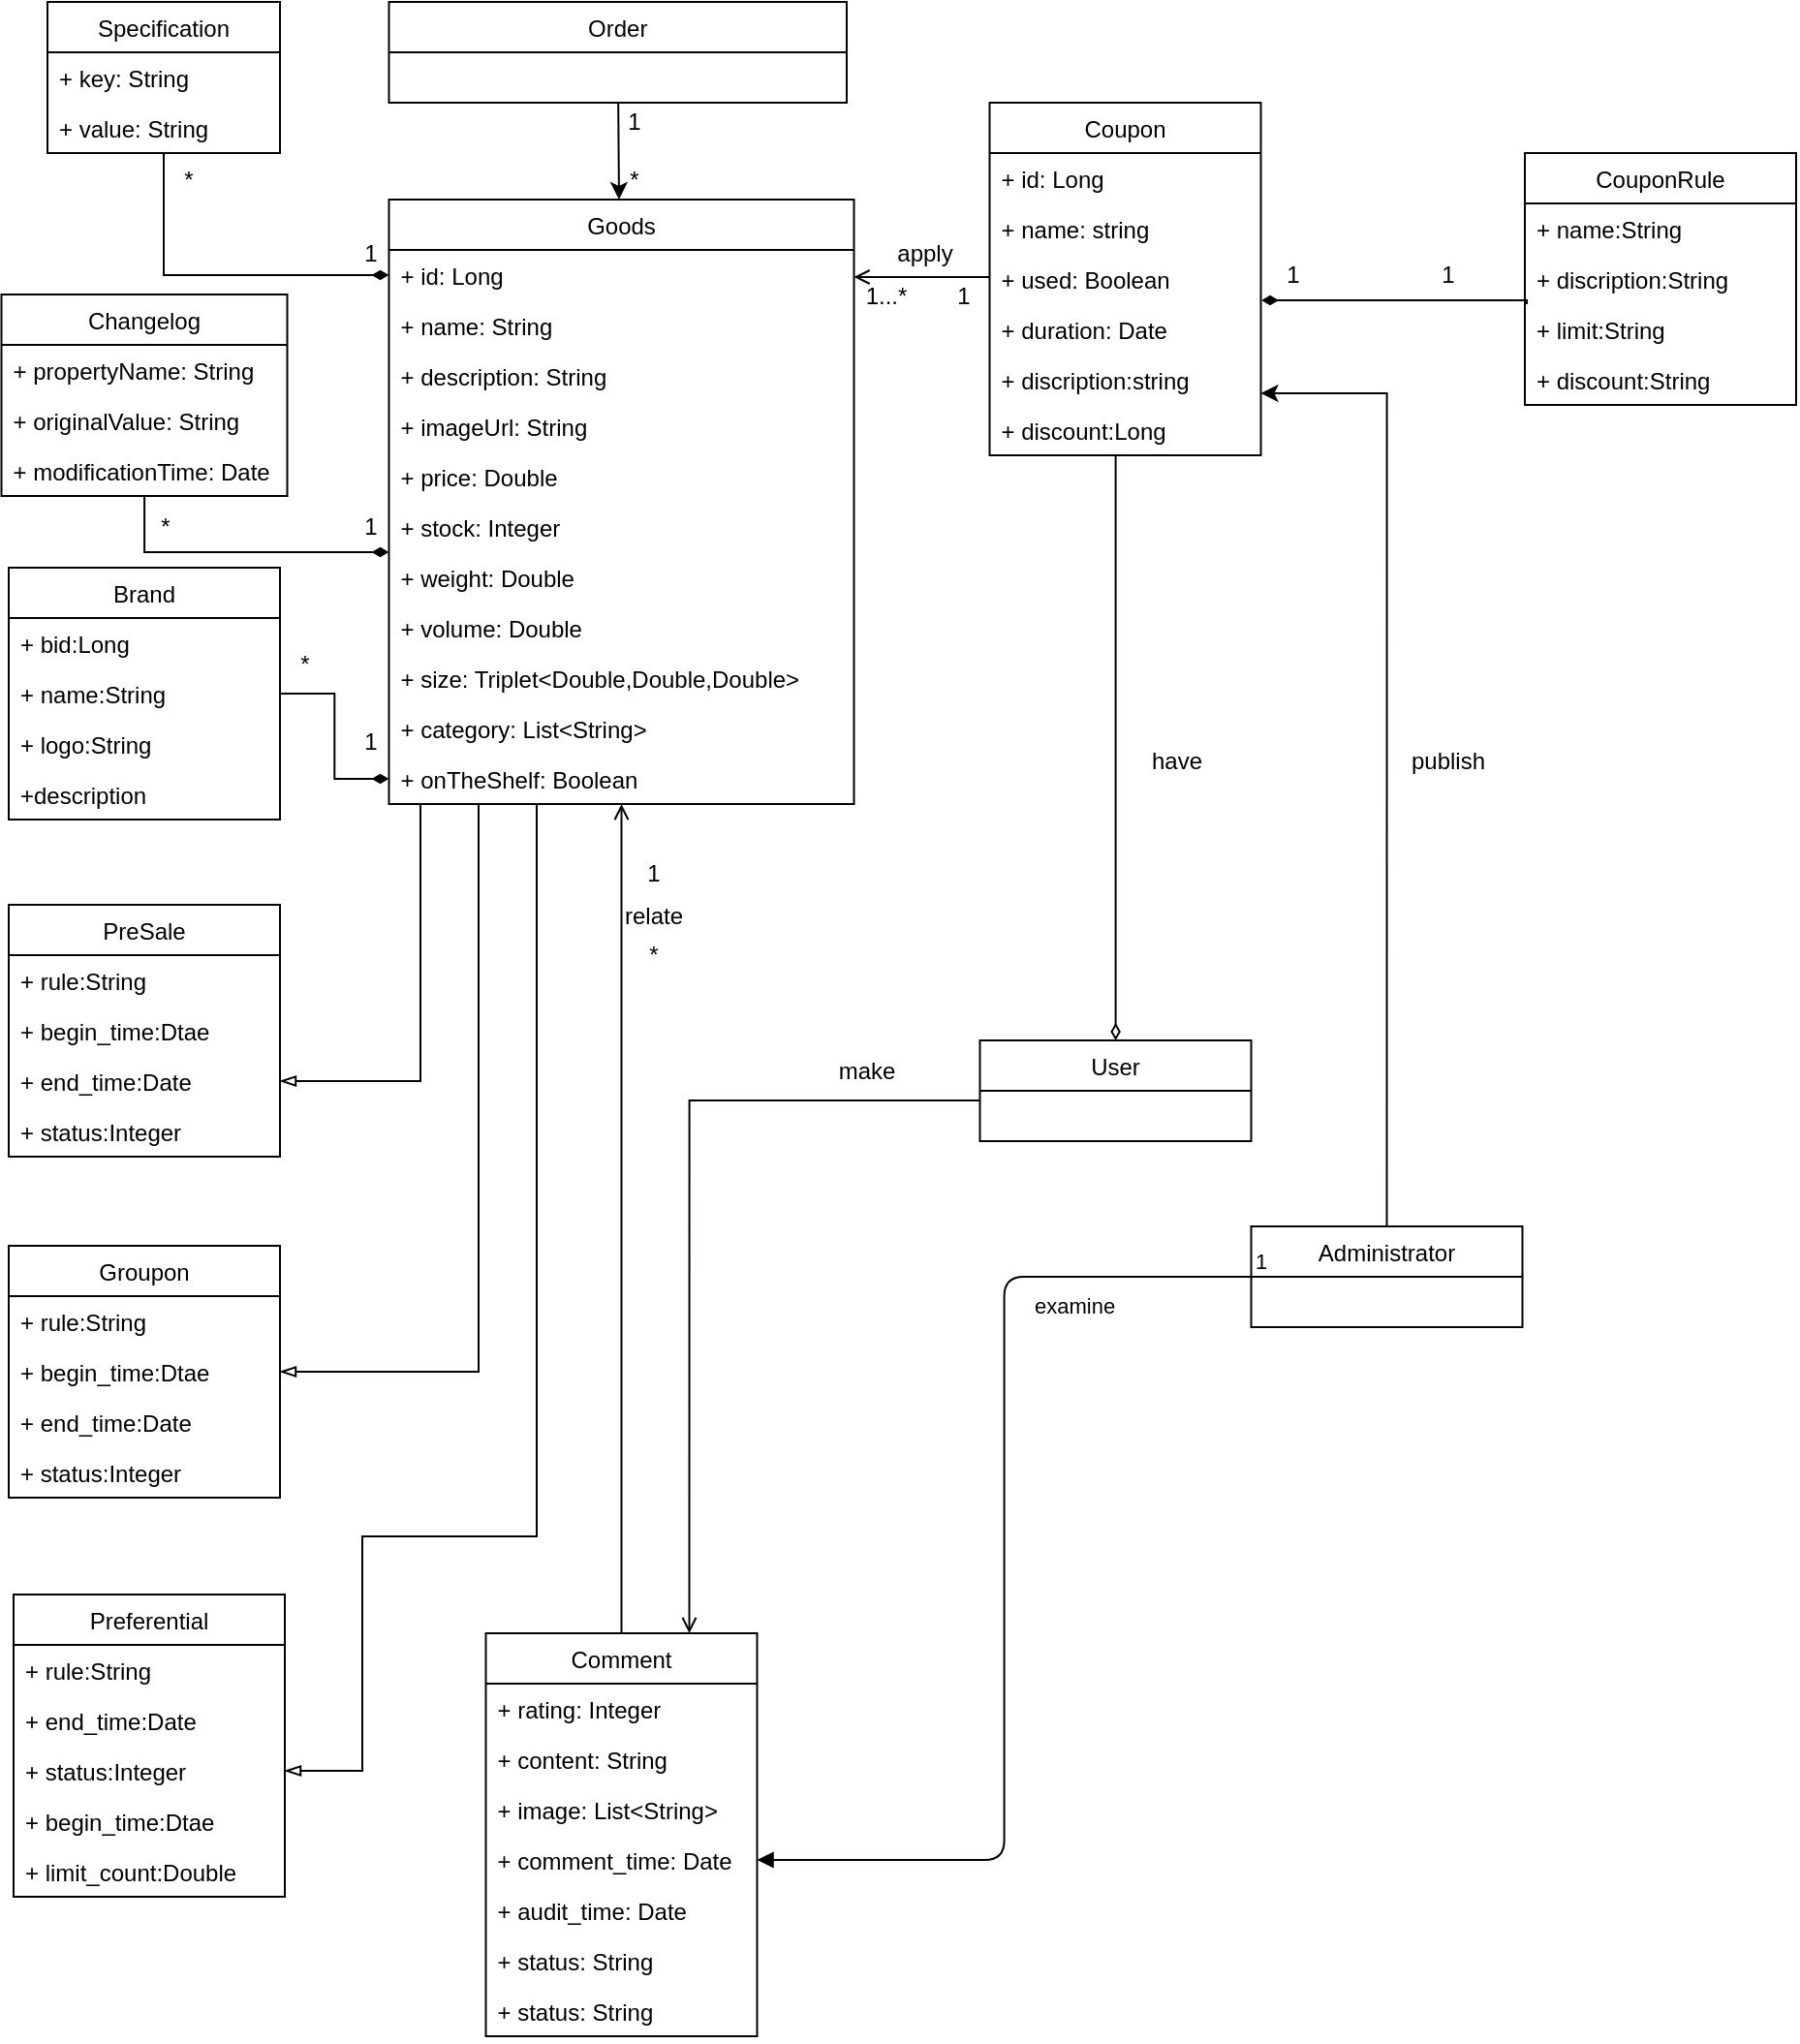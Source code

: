 <mxfile version="13.7.7" type="github">
  <diagram id="SMZDa7VKPdT4Ol9t52v7" name="Page-1">
    <mxGraphModel dx="1221" dy="691" grid="1" gridSize="10" guides="1" tooltips="1" connect="1" arrows="1" fold="1" page="1" pageScale="1" pageWidth="850" pageHeight="1100" math="0" shadow="0">
      <root>
        <mxCell id="0" />
        <mxCell id="1" parent="0" />
        <mxCell id="rCrtK8iGYtM6v42GK8HZ-14" style="edgeStyle=orthogonalEdgeStyle;rounded=0;orthogonalLoop=1;jettySize=auto;html=1;endArrow=diamondThin;endFill=1;" parent="1" source="rCrtK8iGYtM6v42GK8HZ-10" target="rCrtK8iGYtM6v42GK8HZ-1" edge="1">
          <mxGeometry relative="1" as="geometry">
            <Array as="points">
              <mxPoint x="233.75" y="149" />
              <mxPoint x="233.75" y="149" />
            </Array>
          </mxGeometry>
        </mxCell>
        <mxCell id="rCrtK8iGYtM6v42GK8HZ-21" style="edgeStyle=orthogonalEdgeStyle;rounded=0;orthogonalLoop=1;jettySize=auto;html=1;endArrow=diamondThin;endFill=1;" parent="1" source="rCrtK8iGYtM6v42GK8HZ-17" target="rCrtK8iGYtM6v42GK8HZ-1" edge="1">
          <mxGeometry relative="1" as="geometry">
            <Array as="points">
              <mxPoint x="233.75" y="292" />
              <mxPoint x="233.75" y="292" />
            </Array>
          </mxGeometry>
        </mxCell>
        <mxCell id="rCrtK8iGYtM6v42GK8HZ-52" style="edgeStyle=orthogonalEdgeStyle;rounded=0;orthogonalLoop=1;jettySize=auto;html=1;endArrow=none;endFill=0;startArrow=open;startFill=0;" parent="1" source="rCrtK8iGYtM6v42GK8HZ-1" target="rCrtK8iGYtM6v42GK8HZ-48" edge="1">
          <mxGeometry relative="1" as="geometry" />
        </mxCell>
        <mxCell id="rCrtK8iGYtM6v42GK8HZ-67" style="edgeStyle=orthogonalEdgeStyle;rounded=0;orthogonalLoop=1;jettySize=auto;html=1;endArrow=none;endFill=0;startArrow=open;startFill=0;" parent="1" source="rCrtK8iGYtM6v42GK8HZ-1" target="rCrtK8iGYtM6v42GK8HZ-63" edge="1">
          <mxGeometry relative="1" as="geometry">
            <Array as="points">
              <mxPoint x="530" y="150" />
              <mxPoint x="530" y="150" />
            </Array>
          </mxGeometry>
        </mxCell>
        <mxCell id="rCrtK8iGYtM6v42GK8HZ-54" style="edgeStyle=orthogonalEdgeStyle;rounded=0;orthogonalLoop=1;jettySize=auto;html=1;endArrow=open;endFill=0;entryX=0.75;entryY=0;entryDx=0;entryDy=0;" parent="1" source="rCrtK8iGYtM6v42GK8HZ-23" target="rCrtK8iGYtM6v42GK8HZ-48" edge="1">
          <mxGeometry relative="1" as="geometry">
            <Array as="points">
              <mxPoint x="409" y="575" />
            </Array>
          </mxGeometry>
        </mxCell>
        <mxCell id="rCrtK8iGYtM6v42GK8HZ-70" style="edgeStyle=orthogonalEdgeStyle;rounded=0;orthogonalLoop=1;jettySize=auto;html=1;endArrow=none;endFill=0;startArrow=diamondThin;startFill=0;" parent="1" source="rCrtK8iGYtM6v42GK8HZ-23" target="rCrtK8iGYtM6v42GK8HZ-63" edge="1">
          <mxGeometry relative="1" as="geometry">
            <mxPoint x="720" y="600" as="sourcePoint" />
            <Array as="points">
              <mxPoint x="629" y="360" />
              <mxPoint x="629" y="360" />
            </Array>
          </mxGeometry>
        </mxCell>
        <mxCell id="x_6f8A90c6kUow9tyYDB-32" style="edgeStyle=orthogonalEdgeStyle;rounded=0;orthogonalLoop=1;jettySize=auto;html=1;entryX=1;entryY=0.5;entryDx=0;entryDy=0;startArrow=none;startFill=0;endArrow=blockThin;endFill=0;" edge="1" parent="1" source="rCrtK8iGYtM6v42GK8HZ-1" target="x_6f8A90c6kUow9tyYDB-29">
          <mxGeometry relative="1" as="geometry">
            <Array as="points">
              <mxPoint x="300" y="715" />
            </Array>
          </mxGeometry>
        </mxCell>
        <mxCell id="x_6f8A90c6kUow9tyYDB-35" style="edgeStyle=orthogonalEdgeStyle;rounded=0;orthogonalLoop=1;jettySize=auto;html=1;entryX=1;entryY=0.5;entryDx=0;entryDy=0;startArrow=none;startFill=0;endArrow=blockThin;endFill=0;" edge="1" parent="1" source="rCrtK8iGYtM6v42GK8HZ-1" target="x_6f8A90c6kUow9tyYDB-19">
          <mxGeometry relative="1" as="geometry">
            <Array as="points">
              <mxPoint x="270" y="565" />
            </Array>
          </mxGeometry>
        </mxCell>
        <mxCell id="x_6f8A90c6kUow9tyYDB-43" style="edgeStyle=orthogonalEdgeStyle;rounded=0;orthogonalLoop=1;jettySize=auto;html=1;startArrow=none;startFill=0;endArrow=blockThin;endFill=0;entryX=1;entryY=0.5;entryDx=0;entryDy=0;" edge="1" parent="1" source="rCrtK8iGYtM6v42GK8HZ-1" target="x_6f8A90c6kUow9tyYDB-42">
          <mxGeometry relative="1" as="geometry">
            <Array as="points">
              <mxPoint x="330" y="800" />
              <mxPoint x="240" y="800" />
              <mxPoint x="240" y="921" />
            </Array>
          </mxGeometry>
        </mxCell>
        <mxCell id="rCrtK8iGYtM6v42GK8HZ-1" value="Goods" style="swimlane;fontStyle=0;childLayout=stackLayout;horizontal=1;startSize=26;fillColor=none;horizontalStack=0;resizeParent=1;resizeParentMax=0;resizeLast=0;collapsible=1;marginBottom=0;" parent="1" vertex="1">
          <mxGeometry x="253.75" y="110" width="240" height="312" as="geometry" />
        </mxCell>
        <mxCell id="rCrtK8iGYtM6v42GK8HZ-2" value="+ id: Long" style="text;strokeColor=none;fillColor=none;align=left;verticalAlign=top;spacingLeft=4;spacingRight=4;overflow=hidden;rotatable=0;points=[[0,0.5],[1,0.5]];portConstraint=eastwest;" parent="rCrtK8iGYtM6v42GK8HZ-1" vertex="1">
          <mxGeometry y="26" width="240" height="26" as="geometry" />
        </mxCell>
        <mxCell id="rCrtK8iGYtM6v42GK8HZ-3" value="+ name: String" style="text;strokeColor=none;fillColor=none;align=left;verticalAlign=top;spacingLeft=4;spacingRight=4;overflow=hidden;rotatable=0;points=[[0,0.5],[1,0.5]];portConstraint=eastwest;" parent="rCrtK8iGYtM6v42GK8HZ-1" vertex="1">
          <mxGeometry y="52" width="240" height="26" as="geometry" />
        </mxCell>
        <mxCell id="rCrtK8iGYtM6v42GK8HZ-56" value="+ description: String" style="text;strokeColor=none;fillColor=none;align=left;verticalAlign=top;spacingLeft=4;spacingRight=4;overflow=hidden;rotatable=0;points=[[0,0.5],[1,0.5]];portConstraint=eastwest;" parent="rCrtK8iGYtM6v42GK8HZ-1" vertex="1">
          <mxGeometry y="78" width="240" height="26" as="geometry" />
        </mxCell>
        <mxCell id="rCrtK8iGYtM6v42GK8HZ-57" value="+ imageUrl: String" style="text;strokeColor=none;fillColor=none;align=left;verticalAlign=top;spacingLeft=4;spacingRight=4;overflow=hidden;rotatable=0;points=[[0,0.5],[1,0.5]];portConstraint=eastwest;" parent="rCrtK8iGYtM6v42GK8HZ-1" vertex="1">
          <mxGeometry y="104" width="240" height="26" as="geometry" />
        </mxCell>
        <mxCell id="rCrtK8iGYtM6v42GK8HZ-4" value="+ price: Double" style="text;strokeColor=none;fillColor=none;align=left;verticalAlign=top;spacingLeft=4;spacingRight=4;overflow=hidden;rotatable=0;points=[[0,0.5],[1,0.5]];portConstraint=eastwest;" parent="rCrtK8iGYtM6v42GK8HZ-1" vertex="1">
          <mxGeometry y="130" width="240" height="26" as="geometry" />
        </mxCell>
        <mxCell id="rCrtK8iGYtM6v42GK8HZ-5" value="+ stock: Integer" style="text;strokeColor=none;fillColor=none;align=left;verticalAlign=top;spacingLeft=4;spacingRight=4;overflow=hidden;rotatable=0;points=[[0,0.5],[1,0.5]];portConstraint=eastwest;" parent="rCrtK8iGYtM6v42GK8HZ-1" vertex="1">
          <mxGeometry y="156" width="240" height="26" as="geometry" />
        </mxCell>
        <mxCell id="rCrtK8iGYtM6v42GK8HZ-6" value="+ weight: Double" style="text;strokeColor=none;fillColor=none;align=left;verticalAlign=top;spacingLeft=4;spacingRight=4;overflow=hidden;rotatable=0;points=[[0,0.5],[1,0.5]];portConstraint=eastwest;" parent="rCrtK8iGYtM6v42GK8HZ-1" vertex="1">
          <mxGeometry y="182" width="240" height="26" as="geometry" />
        </mxCell>
        <mxCell id="DJLL2MN1gJjTyd0nn-Mb-14" value="+ volume: Double" style="text;strokeColor=none;fillColor=none;align=left;verticalAlign=top;spacingLeft=4;spacingRight=4;overflow=hidden;rotatable=0;points=[[0,0.5],[1,0.5]];portConstraint=eastwest;" parent="rCrtK8iGYtM6v42GK8HZ-1" vertex="1">
          <mxGeometry y="208" width="240" height="26" as="geometry" />
        </mxCell>
        <mxCell id="rCrtK8iGYtM6v42GK8HZ-7" value="+ size: Triplet&lt;Double,Double,Double&gt;" style="text;strokeColor=none;fillColor=none;align=left;verticalAlign=top;spacingLeft=4;spacingRight=4;overflow=hidden;rotatable=0;points=[[0,0.5],[1,0.5]];portConstraint=eastwest;" parent="rCrtK8iGYtM6v42GK8HZ-1" vertex="1">
          <mxGeometry y="234" width="240" height="26" as="geometry" />
        </mxCell>
        <mxCell id="rCrtK8iGYtM6v42GK8HZ-8" value="+ category: List&lt;String&gt;" style="text;strokeColor=none;fillColor=none;align=left;verticalAlign=top;spacingLeft=4;spacingRight=4;overflow=hidden;rotatable=0;points=[[0,0.5],[1,0.5]];portConstraint=eastwest;" parent="rCrtK8iGYtM6v42GK8HZ-1" vertex="1">
          <mxGeometry y="260" width="240" height="26" as="geometry" />
        </mxCell>
        <mxCell id="rCrtK8iGYtM6v42GK8HZ-58" value="+ onTheShelf: Boolean" style="text;strokeColor=none;fillColor=none;align=left;verticalAlign=top;spacingLeft=4;spacingRight=4;overflow=hidden;rotatable=0;points=[[0,0.5],[1,0.5]];portConstraint=eastwest;" parent="rCrtK8iGYtM6v42GK8HZ-1" vertex="1">
          <mxGeometry y="286" width="240" height="26" as="geometry" />
        </mxCell>
        <mxCell id="DJLL2MN1gJjTyd0nn-Mb-42" style="edgeStyle=orthogonalEdgeStyle;rounded=0;orthogonalLoop=1;jettySize=auto;html=1;entryX=0.5;entryY=0;entryDx=0;entryDy=0;endArrow=none;endFill=0;startArrow=classic;startFill=1;" parent="1" source="rCrtK8iGYtM6v42GK8HZ-63" target="DJLL2MN1gJjTyd0nn-Mb-27" edge="1">
          <mxGeometry relative="1" as="geometry">
            <Array as="points">
              <mxPoint x="769" y="210" />
            </Array>
          </mxGeometry>
        </mxCell>
        <mxCell id="rCrtK8iGYtM6v42GK8HZ-63" value="Coupon" style="swimlane;fontStyle=0;childLayout=stackLayout;horizontal=1;startSize=26;fillColor=none;horizontalStack=0;resizeParent=1;resizeParentMax=0;resizeLast=0;collapsible=1;marginBottom=0;" parent="1" vertex="1">
          <mxGeometry x="563.75" y="60" width="140" height="182" as="geometry" />
        </mxCell>
        <mxCell id="rCrtK8iGYtM6v42GK8HZ-64" value="+ id: Long" style="text;strokeColor=none;fillColor=none;align=left;verticalAlign=top;spacingLeft=4;spacingRight=4;overflow=hidden;rotatable=0;points=[[0,0.5],[1,0.5]];portConstraint=eastwest;" parent="rCrtK8iGYtM6v42GK8HZ-63" vertex="1">
          <mxGeometry y="26" width="140" height="26" as="geometry" />
        </mxCell>
        <mxCell id="DJLL2MN1gJjTyd0nn-Mb-5" value="+ name: string" style="text;strokeColor=none;fillColor=none;align=left;verticalAlign=top;spacingLeft=4;spacingRight=4;overflow=hidden;rotatable=0;points=[[0,0.5],[1,0.5]];portConstraint=eastwest;" parent="rCrtK8iGYtM6v42GK8HZ-63" vertex="1">
          <mxGeometry y="52" width="140" height="26" as="geometry" />
        </mxCell>
        <mxCell id="rCrtK8iGYtM6v42GK8HZ-65" value="+ used: Boolean" style="text;strokeColor=none;fillColor=none;align=left;verticalAlign=top;spacingLeft=4;spacingRight=4;overflow=hidden;rotatable=0;points=[[0,0.5],[1,0.5]];portConstraint=eastwest;" parent="rCrtK8iGYtM6v42GK8HZ-63" vertex="1">
          <mxGeometry y="78" width="140" height="26" as="geometry" />
        </mxCell>
        <mxCell id="rCrtK8iGYtM6v42GK8HZ-66" value="+ duration: Date" style="text;strokeColor=none;fillColor=none;align=left;verticalAlign=top;spacingLeft=4;spacingRight=4;overflow=hidden;rotatable=0;points=[[0,0.5],[1,0.5]];portConstraint=eastwest;" parent="rCrtK8iGYtM6v42GK8HZ-63" vertex="1">
          <mxGeometry y="104" width="140" height="26" as="geometry" />
        </mxCell>
        <mxCell id="rCrtK8iGYtM6v42GK8HZ-68" value="+ discription:string" style="text;strokeColor=none;fillColor=none;align=left;verticalAlign=top;spacingLeft=4;spacingRight=4;overflow=hidden;rotatable=0;points=[[0,0.5],[1,0.5]];portConstraint=eastwest;" parent="rCrtK8iGYtM6v42GK8HZ-63" vertex="1">
          <mxGeometry y="130" width="140" height="26" as="geometry" />
        </mxCell>
        <mxCell id="rCrtK8iGYtM6v42GK8HZ-69" value="+ discount:Long" style="text;strokeColor=none;fillColor=none;align=left;verticalAlign=top;spacingLeft=4;spacingRight=4;overflow=hidden;rotatable=0;points=[[0,0.5],[1,0.5]];portConstraint=eastwest;" parent="rCrtK8iGYtM6v42GK8HZ-63" vertex="1">
          <mxGeometry y="156" width="140" height="26" as="geometry" />
        </mxCell>
        <mxCell id="rCrtK8iGYtM6v42GK8HZ-79" value="1" style="text;html=1;align=center;verticalAlign=middle;resizable=0;points=[];autosize=1;" parent="1" vertex="1">
          <mxGeometry x="233.75" y="128" width="20" height="20" as="geometry" />
        </mxCell>
        <mxCell id="rCrtK8iGYtM6v42GK8HZ-80" value="*" style="text;html=1;align=center;verticalAlign=middle;resizable=0;points=[];autosize=1;" parent="1" vertex="1">
          <mxGeometry x="140" y="90" width="20" height="20" as="geometry" />
        </mxCell>
        <mxCell id="rCrtK8iGYtM6v42GK8HZ-81" value="1" style="text;html=1;align=center;verticalAlign=middle;resizable=0;points=[];autosize=1;" parent="1" vertex="1">
          <mxGeometry x="233.75" y="269" width="20" height="20" as="geometry" />
        </mxCell>
        <mxCell id="rCrtK8iGYtM6v42GK8HZ-82" value="*" style="text;html=1;align=center;verticalAlign=middle;resizable=0;points=[];autosize=1;" parent="1" vertex="1">
          <mxGeometry x="127.5" y="269" width="20" height="20" as="geometry" />
        </mxCell>
        <mxCell id="rCrtK8iGYtM6v42GK8HZ-83" value="1" style="text;html=1;align=center;verticalAlign=middle;resizable=0;points=[];autosize=1;" parent="1" vertex="1">
          <mxGeometry x="380" y="448" width="20" height="20" as="geometry" />
        </mxCell>
        <mxCell id="rCrtK8iGYtM6v42GK8HZ-84" value="*" style="text;html=1;align=center;verticalAlign=middle;resizable=0;points=[];autosize=1;" parent="1" vertex="1">
          <mxGeometry x="380" y="490" width="20" height="20" as="geometry" />
        </mxCell>
        <mxCell id="rCrtK8iGYtM6v42GK8HZ-85" value="relate" style="text;html=1;align=center;verticalAlign=middle;resizable=0;points=[];autosize=1;" parent="1" vertex="1">
          <mxGeometry x="365" y="470" width="50" height="20" as="geometry" />
        </mxCell>
        <mxCell id="rCrtK8iGYtM6v42GK8HZ-86" value="make" style="text;html=1;align=center;verticalAlign=middle;resizable=0;points=[];autosize=1;" parent="1" vertex="1">
          <mxGeometry x="480" y="550" width="40" height="20" as="geometry" />
        </mxCell>
        <mxCell id="rCrtK8iGYtM6v42GK8HZ-93" value="apply" style="text;html=1;align=center;verticalAlign=middle;resizable=0;points=[];autosize=1;" parent="1" vertex="1">
          <mxGeometry x="510" y="128" width="40" height="20" as="geometry" />
        </mxCell>
        <mxCell id="rCrtK8iGYtM6v42GK8HZ-94" value="1" style="text;html=1;align=center;verticalAlign=middle;resizable=0;points=[];autosize=1;" parent="1" vertex="1">
          <mxGeometry x="540" y="150" width="20" height="20" as="geometry" />
        </mxCell>
        <mxCell id="rCrtK8iGYtM6v42GK8HZ-95" value="1...*" style="text;html=1;align=center;verticalAlign=middle;resizable=0;points=[];autosize=1;" parent="1" vertex="1">
          <mxGeometry x="490" y="150" width="40" height="20" as="geometry" />
        </mxCell>
        <mxCell id="rCrtK8iGYtM6v42GK8HZ-23" value="User" style="swimlane;fontStyle=0;childLayout=stackLayout;horizontal=1;startSize=26;fillColor=none;horizontalStack=0;resizeParent=1;resizeParentMax=0;resizeLast=0;collapsible=1;marginBottom=0;" parent="1" vertex="1">
          <mxGeometry x="558.75" y="544" width="140" height="52" as="geometry" />
        </mxCell>
        <mxCell id="DJLL2MN1gJjTyd0nn-Mb-10" value="1" style="text;html=1;align=center;verticalAlign=middle;resizable=0;points=[];autosize=1;" parent="1" vertex="1">
          <mxGeometry x="790" y="139" width="20" height="20" as="geometry" />
        </mxCell>
        <mxCell id="DJLL2MN1gJjTyd0nn-Mb-11" value="1" style="text;html=1;align=center;verticalAlign=middle;resizable=0;points=[];autosize=1;" parent="1" vertex="1">
          <mxGeometry x="710" y="139" width="20" height="20" as="geometry" />
        </mxCell>
        <mxCell id="DJLL2MN1gJjTyd0nn-Mb-12" style="edgeStyle=orthogonalEdgeStyle;rounded=0;orthogonalLoop=1;jettySize=auto;html=1;endArrow=diamondThin;endFill=1;entryX=1.002;entryY=0.923;entryDx=0;entryDy=0;exitX=0.007;exitY=0;exitDx=0;exitDy=0;entryPerimeter=0;exitPerimeter=0;" parent="1" source="DJLL2MN1gJjTyd0nn-Mb-4" target="rCrtK8iGYtM6v42GK8HZ-65" edge="1">
          <mxGeometry relative="1" as="geometry">
            <Array as="points">
              <mxPoint x="720" y="162" />
              <mxPoint x="720" y="162" />
            </Array>
            <mxPoint x="730" y="240" as="sourcePoint" />
            <mxPoint x="813.75" y="240" as="targetPoint" />
          </mxGeometry>
        </mxCell>
        <mxCell id="DJLL2MN1gJjTyd0nn-Mb-13" value="have" style="text;html=1;align=center;verticalAlign=middle;resizable=0;points=[];autosize=1;" parent="1" vertex="1">
          <mxGeometry x="640" y="390" width="40" height="20" as="geometry" />
        </mxCell>
        <mxCell id="DJLL2MN1gJjTyd0nn-Mb-23" value="1" style="text;html=1;align=center;verticalAlign=middle;resizable=0;points=[];autosize=1;" parent="1" vertex="1">
          <mxGeometry x="233.75" y="380" width="20" height="20" as="geometry" />
        </mxCell>
        <mxCell id="DJLL2MN1gJjTyd0nn-Mb-24" value="*" style="text;html=1;align=center;verticalAlign=middle;resizable=0;points=[];autosize=1;" parent="1" vertex="1">
          <mxGeometry x="200" y="340" width="20" height="20" as="geometry" />
        </mxCell>
        <mxCell id="DJLL2MN1gJjTyd0nn-Mb-31" value="examine" style="endArrow=block;endFill=1;html=1;align=left;verticalAlign=top;exitX=0;exitY=0.5;exitDx=0;exitDy=0;entryX=1;entryY=0.5;entryDx=0;entryDy=0;edgeStyle=orthogonalEdgeStyle;" parent="1" source="DJLL2MN1gJjTyd0nn-Mb-27" target="rCrtK8iGYtM6v42GK8HZ-96" edge="1">
          <mxGeometry x="-0.535" y="14" relative="1" as="geometry">
            <mxPoint x="130" y="670" as="sourcePoint" />
            <mxPoint x="270" y="600" as="targetPoint" />
            <mxPoint as="offset" />
          </mxGeometry>
        </mxCell>
        <mxCell id="DJLL2MN1gJjTyd0nn-Mb-32" value="1" style="edgeLabel;resizable=0;html=1;align=left;verticalAlign=bottom;" parent="DJLL2MN1gJjTyd0nn-Mb-31" connectable="0" vertex="1">
          <mxGeometry x="-1" relative="1" as="geometry" />
        </mxCell>
        <mxCell id="DJLL2MN1gJjTyd0nn-Mb-39" style="edgeStyle=none;rounded=0;orthogonalLoop=1;jettySize=auto;html=1;" parent="1" source="DJLL2MN1gJjTyd0nn-Mb-35" target="rCrtK8iGYtM6v42GK8HZ-1" edge="1">
          <mxGeometry relative="1" as="geometry" />
        </mxCell>
        <mxCell id="DJLL2MN1gJjTyd0nn-Mb-35" value="Order" style="swimlane;fontStyle=0;childLayout=stackLayout;horizontal=1;startSize=26;fillColor=none;horizontalStack=0;resizeParent=1;resizeParentMax=0;resizeLast=0;collapsible=1;marginBottom=0;" parent="1" vertex="1">
          <mxGeometry x="253.75" y="8" width="236.25" height="52" as="geometry" />
        </mxCell>
        <mxCell id="DJLL2MN1gJjTyd0nn-Mb-40" value="1" style="text;html=1;align=center;verticalAlign=middle;resizable=0;points=[];autosize=1;" parent="1" vertex="1">
          <mxGeometry x="370" y="60" width="20" height="20" as="geometry" />
        </mxCell>
        <mxCell id="DJLL2MN1gJjTyd0nn-Mb-41" value="*" style="text;html=1;align=center;verticalAlign=middle;resizable=0;points=[];autosize=1;" parent="1" vertex="1">
          <mxGeometry x="370" y="90" width="20" height="20" as="geometry" />
        </mxCell>
        <mxCell id="DJLL2MN1gJjTyd0nn-Mb-1" value="CouponRule" style="swimlane;fontStyle=0;childLayout=stackLayout;horizontal=1;startSize=26;fillColor=none;horizontalStack=0;resizeParent=1;resizeParentMax=0;resizeLast=0;collapsible=1;marginBottom=0;" parent="1" vertex="1">
          <mxGeometry x="840" y="86" width="140" height="130" as="geometry" />
        </mxCell>
        <mxCell id="DJLL2MN1gJjTyd0nn-Mb-2" value="+ name:String" style="text;strokeColor=none;fillColor=none;align=left;verticalAlign=top;spacingLeft=4;spacingRight=4;overflow=hidden;rotatable=0;points=[[0,0.5],[1,0.5]];portConstraint=eastwest;" parent="DJLL2MN1gJjTyd0nn-Mb-1" vertex="1">
          <mxGeometry y="26" width="140" height="26" as="geometry" />
        </mxCell>
        <mxCell id="DJLL2MN1gJjTyd0nn-Mb-3" value="+ discription:String" style="text;strokeColor=none;fillColor=none;align=left;verticalAlign=top;spacingLeft=4;spacingRight=4;overflow=hidden;rotatable=0;points=[[0,0.5],[1,0.5]];portConstraint=eastwest;" parent="DJLL2MN1gJjTyd0nn-Mb-1" vertex="1">
          <mxGeometry y="52" width="140" height="26" as="geometry" />
        </mxCell>
        <mxCell id="DJLL2MN1gJjTyd0nn-Mb-4" value="+ limit:String" style="text;strokeColor=none;fillColor=none;align=left;verticalAlign=top;spacingLeft=4;spacingRight=4;overflow=hidden;rotatable=0;points=[[0,0.5],[1,0.5]];portConstraint=eastwest;" parent="DJLL2MN1gJjTyd0nn-Mb-1" vertex="1">
          <mxGeometry y="78" width="140" height="26" as="geometry" />
        </mxCell>
        <mxCell id="DJLL2MN1gJjTyd0nn-Mb-6" value="+ discount:String" style="text;strokeColor=none;fillColor=none;align=left;verticalAlign=top;spacingLeft=4;spacingRight=4;overflow=hidden;rotatable=0;points=[[0,0.5],[1,0.5]];portConstraint=eastwest;" parent="DJLL2MN1gJjTyd0nn-Mb-1" vertex="1">
          <mxGeometry y="104" width="140" height="26" as="geometry" />
        </mxCell>
        <mxCell id="DJLL2MN1gJjTyd0nn-Mb-27" value="Administrator" style="swimlane;fontStyle=0;childLayout=stackLayout;horizontal=1;startSize=26;fillColor=none;horizontalStack=0;resizeParent=1;resizeParentMax=0;resizeLast=0;collapsible=1;marginBottom=0;" parent="1" vertex="1">
          <mxGeometry x="698.75" y="640" width="140" height="52" as="geometry" />
        </mxCell>
        <mxCell id="DJLL2MN1gJjTyd0nn-Mb-43" value="publish" style="text;html=1;align=center;verticalAlign=middle;resizable=0;points=[];autosize=1;" parent="1" vertex="1">
          <mxGeometry x="775" y="390" width="50" height="20" as="geometry" />
        </mxCell>
        <mxCell id="rCrtK8iGYtM6v42GK8HZ-10" value="Specification" style="swimlane;fontStyle=0;childLayout=stackLayout;horizontal=1;startSize=26;fillColor=none;horizontalStack=0;resizeParent=1;resizeParentMax=0;resizeLast=0;collapsible=1;marginBottom=0;" parent="1" vertex="1">
          <mxGeometry x="77.5" y="8" width="120" height="78" as="geometry" />
        </mxCell>
        <mxCell id="rCrtK8iGYtM6v42GK8HZ-11" value="+ key: String" style="text;strokeColor=none;fillColor=none;align=left;verticalAlign=top;spacingLeft=4;spacingRight=4;overflow=hidden;rotatable=0;points=[[0,0.5],[1,0.5]];portConstraint=eastwest;" parent="rCrtK8iGYtM6v42GK8HZ-10" vertex="1">
          <mxGeometry y="26" width="120" height="26" as="geometry" />
        </mxCell>
        <mxCell id="rCrtK8iGYtM6v42GK8HZ-12" value="+ value: String" style="text;strokeColor=none;fillColor=none;align=left;verticalAlign=top;spacingLeft=4;spacingRight=4;overflow=hidden;rotatable=0;points=[[0,0.5],[1,0.5]];portConstraint=eastwest;" parent="rCrtK8iGYtM6v42GK8HZ-10" vertex="1">
          <mxGeometry y="52" width="120" height="26" as="geometry" />
        </mxCell>
        <mxCell id="rCrtK8iGYtM6v42GK8HZ-17" value="Changelog" style="swimlane;fontStyle=0;childLayout=stackLayout;horizontal=1;startSize=26;fillColor=none;horizontalStack=0;resizeParent=1;resizeParentMax=0;resizeLast=0;collapsible=1;marginBottom=0;" parent="1" vertex="1">
          <mxGeometry x="53.75" y="159" width="147.5" height="104" as="geometry" />
        </mxCell>
        <mxCell id="rCrtK8iGYtM6v42GK8HZ-18" value="+ propertyName: String" style="text;strokeColor=none;fillColor=none;align=left;verticalAlign=top;spacingLeft=4;spacingRight=4;overflow=hidden;rotatable=0;points=[[0,0.5],[1,0.5]];portConstraint=eastwest;" parent="rCrtK8iGYtM6v42GK8HZ-17" vertex="1">
          <mxGeometry y="26" width="147.5" height="26" as="geometry" />
        </mxCell>
        <mxCell id="rCrtK8iGYtM6v42GK8HZ-19" value="+ originalValue: String" style="text;strokeColor=none;fillColor=none;align=left;verticalAlign=top;spacingLeft=4;spacingRight=4;overflow=hidden;rotatable=0;points=[[0,0.5],[1,0.5]];portConstraint=eastwest;" parent="rCrtK8iGYtM6v42GK8HZ-17" vertex="1">
          <mxGeometry y="52" width="147.5" height="26" as="geometry" />
        </mxCell>
        <mxCell id="rCrtK8iGYtM6v42GK8HZ-20" value="+ modificationTime: Date" style="text;strokeColor=none;fillColor=none;align=left;verticalAlign=top;spacingLeft=4;spacingRight=4;overflow=hidden;rotatable=0;points=[[0,0.5],[1,0.5]];portConstraint=eastwest;" parent="rCrtK8iGYtM6v42GK8HZ-17" vertex="1">
          <mxGeometry y="78" width="147.5" height="26" as="geometry" />
        </mxCell>
        <mxCell id="rCrtK8iGYtM6v42GK8HZ-48" value="Comment" style="swimlane;fontStyle=0;childLayout=stackLayout;horizontal=1;startSize=26;fillColor=none;horizontalStack=0;resizeParent=1;resizeParentMax=0;resizeLast=0;collapsible=1;marginBottom=0;" parent="1" vertex="1">
          <mxGeometry x="303.75" y="850" width="140" height="208" as="geometry" />
        </mxCell>
        <mxCell id="rCrtK8iGYtM6v42GK8HZ-49" value="+ rating: Integer" style="text;strokeColor=none;fillColor=none;align=left;verticalAlign=top;spacingLeft=4;spacingRight=4;overflow=hidden;rotatable=0;points=[[0,0.5],[1,0.5]];portConstraint=eastwest;" parent="rCrtK8iGYtM6v42GK8HZ-48" vertex="1">
          <mxGeometry y="26" width="140" height="26" as="geometry" />
        </mxCell>
        <mxCell id="rCrtK8iGYtM6v42GK8HZ-50" value="+ content: String" style="text;strokeColor=none;fillColor=none;align=left;verticalAlign=top;spacingLeft=4;spacingRight=4;overflow=hidden;rotatable=0;points=[[0,0.5],[1,0.5]];portConstraint=eastwest;" parent="rCrtK8iGYtM6v42GK8HZ-48" vertex="1">
          <mxGeometry y="52" width="140" height="26" as="geometry" />
        </mxCell>
        <mxCell id="rCrtK8iGYtM6v42GK8HZ-51" value="+ image: List&lt;String&gt;" style="text;strokeColor=none;fillColor=none;align=left;verticalAlign=top;spacingLeft=4;spacingRight=4;overflow=hidden;rotatable=0;points=[[0,0.5],[1,0.5]];portConstraint=eastwest;" parent="rCrtK8iGYtM6v42GK8HZ-48" vertex="1">
          <mxGeometry y="78" width="140" height="26" as="geometry" />
        </mxCell>
        <mxCell id="rCrtK8iGYtM6v42GK8HZ-96" value="+ comment_time: Date" style="text;strokeColor=none;fillColor=none;align=left;verticalAlign=top;spacingLeft=4;spacingRight=4;overflow=hidden;rotatable=0;points=[[0,0.5],[1,0.5]];portConstraint=eastwest;" parent="rCrtK8iGYtM6v42GK8HZ-48" vertex="1">
          <mxGeometry y="104" width="140" height="26" as="geometry" />
        </mxCell>
        <mxCell id="DJLL2MN1gJjTyd0nn-Mb-15" value="+ audit_time: Date" style="text;strokeColor=none;fillColor=none;align=left;verticalAlign=top;spacingLeft=4;spacingRight=4;overflow=hidden;rotatable=0;points=[[0,0.5],[1,0.5]];portConstraint=eastwest;" parent="rCrtK8iGYtM6v42GK8HZ-48" vertex="1">
          <mxGeometry y="130" width="140" height="26" as="geometry" />
        </mxCell>
        <mxCell id="DJLL2MN1gJjTyd0nn-Mb-16" value="+ status: String" style="text;strokeColor=none;fillColor=none;align=left;verticalAlign=top;spacingLeft=4;spacingRight=4;overflow=hidden;rotatable=0;points=[[0,0.5],[1,0.5]];portConstraint=eastwest;" parent="rCrtK8iGYtM6v42GK8HZ-48" vertex="1">
          <mxGeometry y="156" width="140" height="26" as="geometry" />
        </mxCell>
        <mxCell id="x_6f8A90c6kUow9tyYDB-1" value="+ status: String" style="text;strokeColor=none;fillColor=none;align=left;verticalAlign=top;spacingLeft=4;spacingRight=4;overflow=hidden;rotatable=0;points=[[0,0.5],[1,0.5]];portConstraint=eastwest;" vertex="1" parent="rCrtK8iGYtM6v42GK8HZ-48">
          <mxGeometry y="182" width="140" height="26" as="geometry" />
        </mxCell>
        <mxCell id="x_6f8A90c6kUow9tyYDB-33" style="edgeStyle=orthogonalEdgeStyle;rounded=0;orthogonalLoop=1;jettySize=auto;html=1;entryX=0;entryY=0.5;entryDx=0;entryDy=0;startArrow=none;startFill=0;endArrow=diamondThin;endFill=1;" edge="1" parent="1" source="DJLL2MN1gJjTyd0nn-Mb-18" target="rCrtK8iGYtM6v42GK8HZ-58">
          <mxGeometry relative="1" as="geometry" />
        </mxCell>
        <mxCell id="DJLL2MN1gJjTyd0nn-Mb-18" value="Brand" style="swimlane;fontStyle=0;childLayout=stackLayout;horizontal=1;startSize=26;fillColor=none;horizontalStack=0;resizeParent=1;resizeParentMax=0;resizeLast=0;collapsible=1;marginBottom=0;" parent="1" vertex="1">
          <mxGeometry x="57.5" y="300" width="140" height="130" as="geometry" />
        </mxCell>
        <mxCell id="DJLL2MN1gJjTyd0nn-Mb-20" value="+ bid:Long" style="text;strokeColor=none;fillColor=none;align=left;verticalAlign=top;spacingLeft=4;spacingRight=4;overflow=hidden;rotatable=0;points=[[0,0.5],[1,0.5]];portConstraint=eastwest;" parent="DJLL2MN1gJjTyd0nn-Mb-18" vertex="1">
          <mxGeometry y="26" width="140" height="26" as="geometry" />
        </mxCell>
        <mxCell id="DJLL2MN1gJjTyd0nn-Mb-21" value="+ name:String" style="text;strokeColor=none;fillColor=none;align=left;verticalAlign=top;spacingLeft=4;spacingRight=4;overflow=hidden;rotatable=0;points=[[0,0.5],[1,0.5]];portConstraint=eastwest;" parent="DJLL2MN1gJjTyd0nn-Mb-18" vertex="1">
          <mxGeometry y="52" width="140" height="26" as="geometry" />
        </mxCell>
        <mxCell id="DJLL2MN1gJjTyd0nn-Mb-25" value="+ logo:String" style="text;strokeColor=none;fillColor=none;align=left;verticalAlign=top;spacingLeft=4;spacingRight=4;overflow=hidden;rotatable=0;points=[[0,0.5],[1,0.5]];portConstraint=eastwest;" parent="DJLL2MN1gJjTyd0nn-Mb-18" vertex="1">
          <mxGeometry y="78" width="140" height="26" as="geometry" />
        </mxCell>
        <mxCell id="DJLL2MN1gJjTyd0nn-Mb-26" value="+description" style="text;strokeColor=none;fillColor=none;align=left;verticalAlign=top;spacingLeft=4;spacingRight=4;overflow=hidden;rotatable=0;points=[[0,0.5],[1,0.5]];portConstraint=eastwest;" parent="DJLL2MN1gJjTyd0nn-Mb-18" vertex="1">
          <mxGeometry y="104" width="140" height="26" as="geometry" />
        </mxCell>
        <mxCell id="x_6f8A90c6kUow9tyYDB-2" value="PreSale" style="swimlane;fontStyle=0;childLayout=stackLayout;horizontal=1;startSize=26;fillColor=none;horizontalStack=0;resizeParent=1;resizeParentMax=0;resizeLast=0;collapsible=1;marginBottom=0;" vertex="1" parent="1">
          <mxGeometry x="57.5" y="474" width="140" height="130" as="geometry" />
        </mxCell>
        <mxCell id="x_6f8A90c6kUow9tyYDB-3" value="+ rule:String" style="text;strokeColor=none;fillColor=none;align=left;verticalAlign=top;spacingLeft=4;spacingRight=4;overflow=hidden;rotatable=0;points=[[0,0.5],[1,0.5]];portConstraint=eastwest;" vertex="1" parent="x_6f8A90c6kUow9tyYDB-2">
          <mxGeometry y="26" width="140" height="26" as="geometry" />
        </mxCell>
        <mxCell id="x_6f8A90c6kUow9tyYDB-4" value="+ begin_time:Dtae" style="text;strokeColor=none;fillColor=none;align=left;verticalAlign=top;spacingLeft=4;spacingRight=4;overflow=hidden;rotatable=0;points=[[0,0.5],[1,0.5]];portConstraint=eastwest;" vertex="1" parent="x_6f8A90c6kUow9tyYDB-2">
          <mxGeometry y="52" width="140" height="26" as="geometry" />
        </mxCell>
        <mxCell id="x_6f8A90c6kUow9tyYDB-19" value="+ end_time:Date" style="text;strokeColor=none;fillColor=none;align=left;verticalAlign=top;spacingLeft=4;spacingRight=4;overflow=hidden;rotatable=0;points=[[0,0.5],[1,0.5]];portConstraint=eastwest;" vertex="1" parent="x_6f8A90c6kUow9tyYDB-2">
          <mxGeometry y="78" width="140" height="26" as="geometry" />
        </mxCell>
        <mxCell id="x_6f8A90c6kUow9tyYDB-20" value="+ status:Integer" style="text;strokeColor=none;fillColor=none;align=left;verticalAlign=top;spacingLeft=4;spacingRight=4;overflow=hidden;rotatable=0;points=[[0,0.5],[1,0.5]];portConstraint=eastwest;" vertex="1" parent="x_6f8A90c6kUow9tyYDB-2">
          <mxGeometry y="104" width="140" height="26" as="geometry" />
        </mxCell>
        <mxCell id="x_6f8A90c6kUow9tyYDB-24" value="Groupon" style="swimlane;fontStyle=0;childLayout=stackLayout;horizontal=1;startSize=26;fillColor=none;horizontalStack=0;resizeParent=1;resizeParentMax=0;resizeLast=0;collapsible=1;marginBottom=0;" vertex="1" parent="1">
          <mxGeometry x="57.5" y="650" width="140" height="130" as="geometry" />
        </mxCell>
        <mxCell id="x_6f8A90c6kUow9tyYDB-25" value="+ rule:String" style="text;strokeColor=none;fillColor=none;align=left;verticalAlign=top;spacingLeft=4;spacingRight=4;overflow=hidden;rotatable=0;points=[[0,0.5],[1,0.5]];portConstraint=eastwest;" vertex="1" parent="x_6f8A90c6kUow9tyYDB-24">
          <mxGeometry y="26" width="140" height="26" as="geometry" />
        </mxCell>
        <mxCell id="x_6f8A90c6kUow9tyYDB-29" value="+ begin_time:Dtae" style="text;strokeColor=none;fillColor=none;align=left;verticalAlign=top;spacingLeft=4;spacingRight=4;overflow=hidden;rotatable=0;points=[[0,0.5],[1,0.5]];portConstraint=eastwest;" vertex="1" parent="x_6f8A90c6kUow9tyYDB-24">
          <mxGeometry y="52" width="140" height="26" as="geometry" />
        </mxCell>
        <mxCell id="x_6f8A90c6kUow9tyYDB-30" value="+ end_time:Date" style="text;strokeColor=none;fillColor=none;align=left;verticalAlign=top;spacingLeft=4;spacingRight=4;overflow=hidden;rotatable=0;points=[[0,0.5],[1,0.5]];portConstraint=eastwest;" vertex="1" parent="x_6f8A90c6kUow9tyYDB-24">
          <mxGeometry y="78" width="140" height="26" as="geometry" />
        </mxCell>
        <mxCell id="x_6f8A90c6kUow9tyYDB-31" value="+ status:Integer" style="text;strokeColor=none;fillColor=none;align=left;verticalAlign=top;spacingLeft=4;spacingRight=4;overflow=hidden;rotatable=0;points=[[0,0.5],[1,0.5]];portConstraint=eastwest;" vertex="1" parent="x_6f8A90c6kUow9tyYDB-24">
          <mxGeometry y="104" width="140" height="26" as="geometry" />
        </mxCell>
        <mxCell id="x_6f8A90c6kUow9tyYDB-36" value="Preferential" style="swimlane;fontStyle=0;childLayout=stackLayout;horizontal=1;startSize=26;fillColor=none;horizontalStack=0;resizeParent=1;resizeParentMax=0;resizeLast=0;collapsible=1;marginBottom=0;" vertex="1" parent="1">
          <mxGeometry x="60" y="830" width="140" height="156" as="geometry" />
        </mxCell>
        <mxCell id="x_6f8A90c6kUow9tyYDB-37" value="+ rule:String" style="text;strokeColor=none;fillColor=none;align=left;verticalAlign=top;spacingLeft=4;spacingRight=4;overflow=hidden;rotatable=0;points=[[0,0.5],[1,0.5]];portConstraint=eastwest;" vertex="1" parent="x_6f8A90c6kUow9tyYDB-36">
          <mxGeometry y="26" width="140" height="26" as="geometry" />
        </mxCell>
        <mxCell id="x_6f8A90c6kUow9tyYDB-41" value="+ end_time:Date" style="text;strokeColor=none;fillColor=none;align=left;verticalAlign=top;spacingLeft=4;spacingRight=4;overflow=hidden;rotatable=0;points=[[0,0.5],[1,0.5]];portConstraint=eastwest;" vertex="1" parent="x_6f8A90c6kUow9tyYDB-36">
          <mxGeometry y="52" width="140" height="26" as="geometry" />
        </mxCell>
        <mxCell id="x_6f8A90c6kUow9tyYDB-42" value="+ status:Integer" style="text;strokeColor=none;fillColor=none;align=left;verticalAlign=top;spacingLeft=4;spacingRight=4;overflow=hidden;rotatable=0;points=[[0,0.5],[1,0.5]];portConstraint=eastwest;" vertex="1" parent="x_6f8A90c6kUow9tyYDB-36">
          <mxGeometry y="78" width="140" height="26" as="geometry" />
        </mxCell>
        <mxCell id="x_6f8A90c6kUow9tyYDB-40" value="+ begin_time:Dtae" style="text;strokeColor=none;fillColor=none;align=left;verticalAlign=top;spacingLeft=4;spacingRight=4;overflow=hidden;rotatable=0;points=[[0,0.5],[1,0.5]];portConstraint=eastwest;" vertex="1" parent="x_6f8A90c6kUow9tyYDB-36">
          <mxGeometry y="104" width="140" height="26" as="geometry" />
        </mxCell>
        <mxCell id="x_6f8A90c6kUow9tyYDB-38" value="+ limit_count:Double" style="text;strokeColor=none;fillColor=none;align=left;verticalAlign=top;spacingLeft=4;spacingRight=4;overflow=hidden;rotatable=0;points=[[0,0.5],[1,0.5]];portConstraint=eastwest;" vertex="1" parent="x_6f8A90c6kUow9tyYDB-36">
          <mxGeometry y="130" width="140" height="26" as="geometry" />
        </mxCell>
      </root>
    </mxGraphModel>
  </diagram>
</mxfile>
